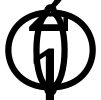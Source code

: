 #java LMPlot ../../../../data/linkage_map/LEPMAP3//05_order_LG8.txt
graph g {
node [fontsize=40,penwidth=4]
edge [penwidth=3]
1[width=0.03333333333333333,height=0.03333333333333333,fixedsize=true]
2[width=0.03333333333333333,height=0.03333333333333333,fixedsize=true]
2--1[]
2--1[]
2--1[]
2--1[]
}
